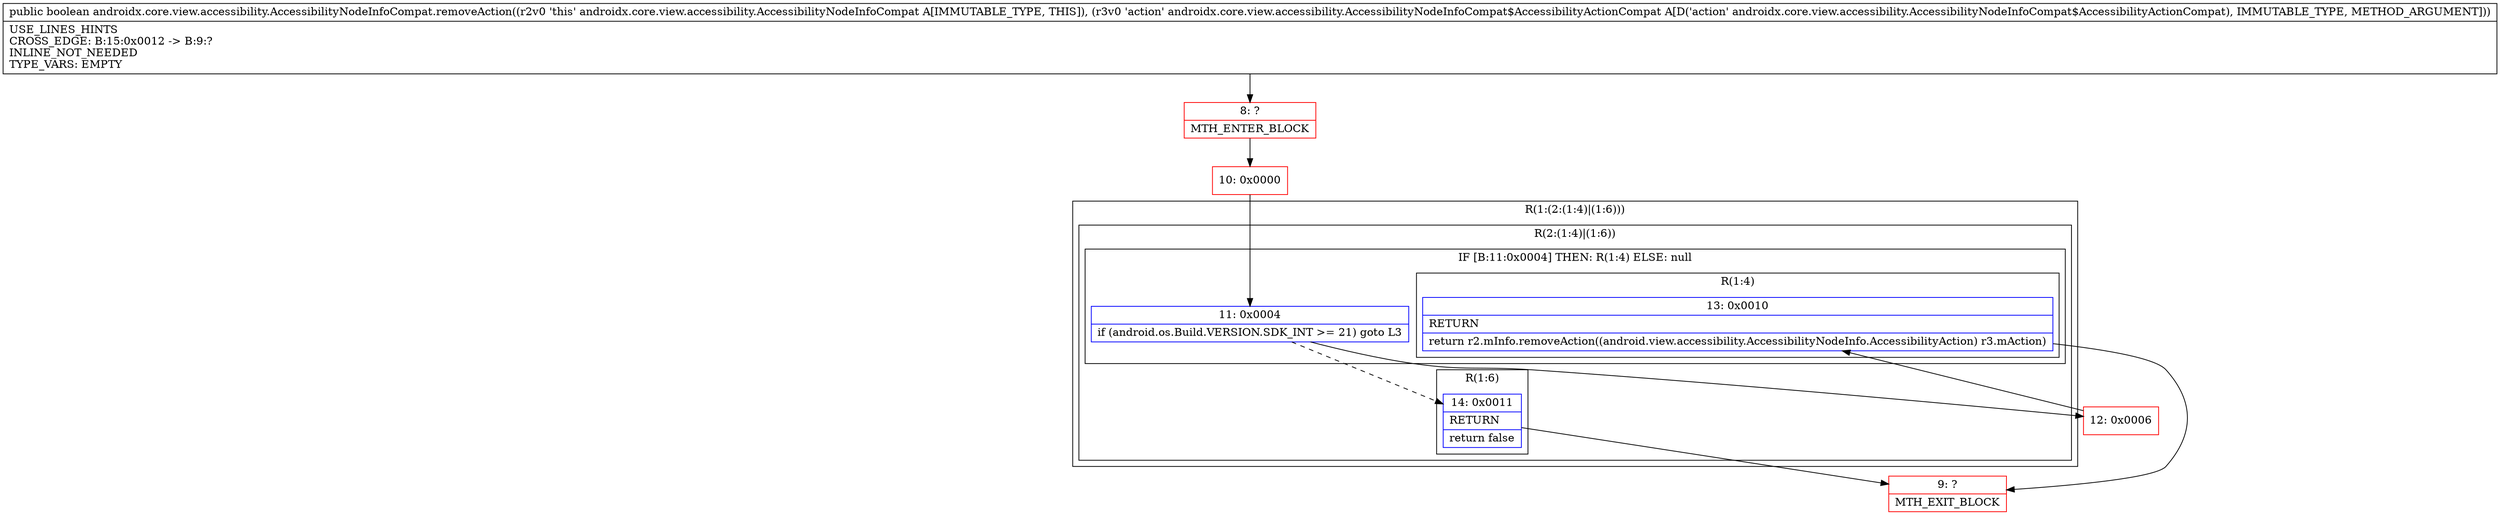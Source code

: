 digraph "CFG forandroidx.core.view.accessibility.AccessibilityNodeInfoCompat.removeAction(Landroidx\/core\/view\/accessibility\/AccessibilityNodeInfoCompat$AccessibilityActionCompat;)Z" {
subgraph cluster_Region_955402525 {
label = "R(1:(2:(1:4)|(1:6)))";
node [shape=record,color=blue];
subgraph cluster_Region_216572660 {
label = "R(2:(1:4)|(1:6))";
node [shape=record,color=blue];
subgraph cluster_IfRegion_1178142459 {
label = "IF [B:11:0x0004] THEN: R(1:4) ELSE: null";
node [shape=record,color=blue];
Node_11 [shape=record,label="{11\:\ 0x0004|if (android.os.Build.VERSION.SDK_INT \>= 21) goto L3\l}"];
subgraph cluster_Region_1048970040 {
label = "R(1:4)";
node [shape=record,color=blue];
Node_13 [shape=record,label="{13\:\ 0x0010|RETURN\l|return r2.mInfo.removeAction((android.view.accessibility.AccessibilityNodeInfo.AccessibilityAction) r3.mAction)\l}"];
}
}
subgraph cluster_Region_336990036 {
label = "R(1:6)";
node [shape=record,color=blue];
Node_14 [shape=record,label="{14\:\ 0x0011|RETURN\l|return false\l}"];
}
}
}
Node_8 [shape=record,color=red,label="{8\:\ ?|MTH_ENTER_BLOCK\l}"];
Node_10 [shape=record,color=red,label="{10\:\ 0x0000}"];
Node_12 [shape=record,color=red,label="{12\:\ 0x0006}"];
Node_9 [shape=record,color=red,label="{9\:\ ?|MTH_EXIT_BLOCK\l}"];
MethodNode[shape=record,label="{public boolean androidx.core.view.accessibility.AccessibilityNodeInfoCompat.removeAction((r2v0 'this' androidx.core.view.accessibility.AccessibilityNodeInfoCompat A[IMMUTABLE_TYPE, THIS]), (r3v0 'action' androidx.core.view.accessibility.AccessibilityNodeInfoCompat$AccessibilityActionCompat A[D('action' androidx.core.view.accessibility.AccessibilityNodeInfoCompat$AccessibilityActionCompat), IMMUTABLE_TYPE, METHOD_ARGUMENT]))  | USE_LINES_HINTS\lCROSS_EDGE: B:15:0x0012 \-\> B:9:?\lINLINE_NOT_NEEDED\lTYPE_VARS: EMPTY\l}"];
MethodNode -> Node_8;Node_11 -> Node_12;
Node_11 -> Node_14[style=dashed];
Node_13 -> Node_9;
Node_14 -> Node_9;
Node_8 -> Node_10;
Node_10 -> Node_11;
Node_12 -> Node_13;
}


